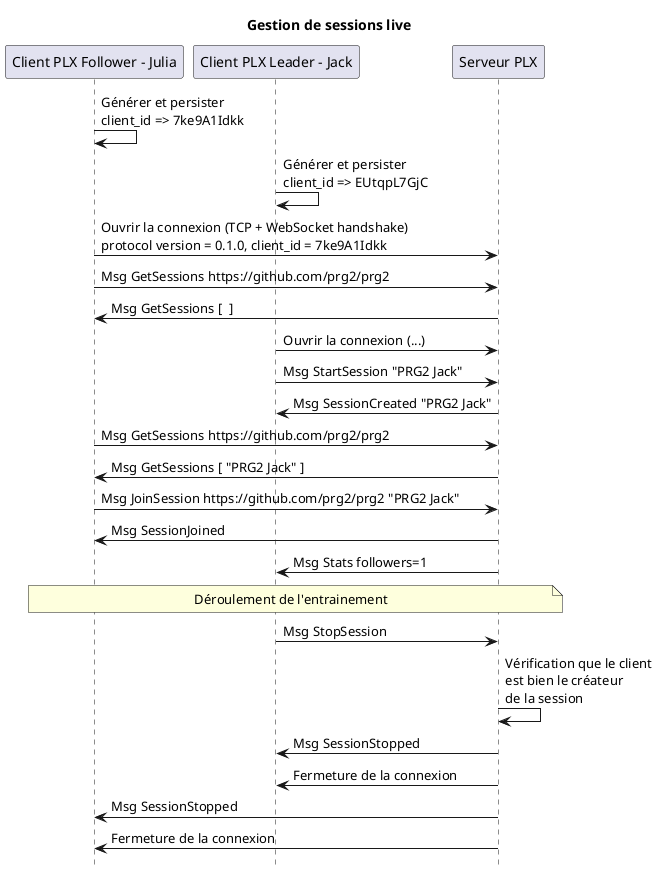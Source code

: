 @startuml 
hide footbox

title Gestion de sessions live

participant "Client PLX Follower - Julia" as follower
participant "Client PLX Leader - Jack" as leader
participant "Serveur PLX" as server

' Before
follower -> follower: Générer et persister\nclient_id => 7ke9A1Idkk
leader -> leader: Générer et persister\nclient_id => EUtqpL7GjC

' Follower get an empty list of sessions
follower -> server: Ouvrir la connexion (TCP + WebSocket handshake)\nprotocol version = 0.1.0, client_id = 7ke9A1Idkk
follower -> server: Msg GetSessions https://github.com/prg2/prg2
server -> follower: Msg GetSessions [  ]

' Session creation
leader -> server: Ouvrir la connexion (...)
leader -> server: Msg StartSession "PRG2 Jack"
server -> leader: Msg SessionCreated "PRG2 Jack"

' Follower join
follower -> server: Msg GetSessions https://github.com/prg2/prg2
server -> follower: Msg GetSessions [ "PRG2 Jack" ]
follower -> server: Msg JoinSession https://github.com/prg2/prg2 "PRG2 Jack"
server -> follower: Msg SessionJoined
server -> leader: Msg Stats followers=1

note over follower, server: Déroulement de l'entrainement
leader -> server: Msg StopSession
server -> server: Vérification que le client\nest bien le créateur\nde la session
server -> leader: Msg SessionStopped
server -> leader: Fermeture de la connexion
server -> follower: Msg SessionStopped
server -> follower: Fermeture de la connexion

' Ces IDs doivent rester secrète entre le client et serveur, sinon il serait possible d'impersonner un client.
' Le même client_id ne peut être utilisé sur plusieurs sockets séparés
' Les clients ne peuvent être connecté sur une session à la fois. Les messages n'ont ainsi pas besoin d'indiquer la session concernée, le serveur maintient une map de client_id vers session, et en plus socket vers client_id ?
' Les clients n'ont pas besoin d'informer sur leur nom, juste d'un ID unique qui doit être persisté afin de supporter un redémarrage du client PLX ou une reconnexion.
' Action are actions taken mostly by client, but could also be the server closing the session after inactivity or during shutdown.
' Event are responses to actions, as everything is asynchronous
' exemple messages JSON pour les 2 formats

@enduml
